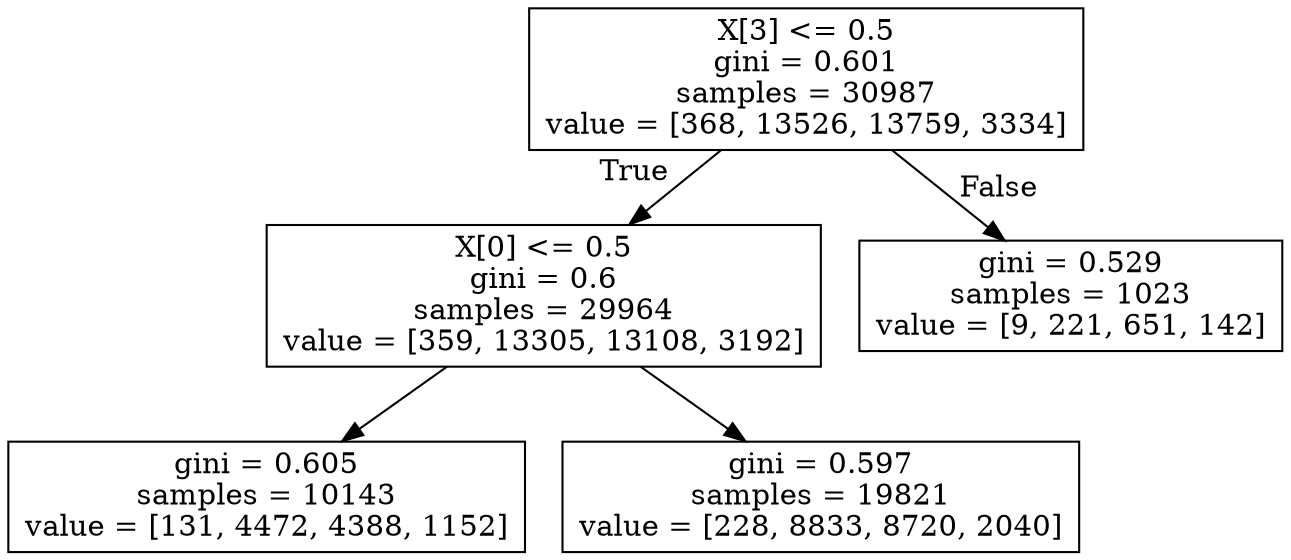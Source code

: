 digraph Tree {
node [shape=box] ;
0 [label="X[3] <= 0.5\ngini = 0.601\nsamples = 30987\nvalue = [368, 13526, 13759, 3334]"] ;
1 [label="X[0] <= 0.5\ngini = 0.6\nsamples = 29964\nvalue = [359, 13305, 13108, 3192]"] ;
0 -> 1 [labeldistance=2.5, labelangle=45, headlabel="True"] ;
2 [label="gini = 0.605\nsamples = 10143\nvalue = [131, 4472, 4388, 1152]"] ;
1 -> 2 ;
3 [label="gini = 0.597\nsamples = 19821\nvalue = [228, 8833, 8720, 2040]"] ;
1 -> 3 ;
4 [label="gini = 0.529\nsamples = 1023\nvalue = [9, 221, 651, 142]"] ;
0 -> 4 [labeldistance=2.5, labelangle=-45, headlabel="False"] ;
}